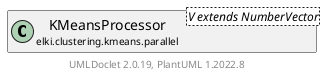 @startuml
    remove .*\.(Instance|Par|Parameterizer|Factory)$
    set namespaceSeparator none
    hide empty fields
    hide empty methods

    class "<size:14>KMeansProcessor.Instance\n<size:10>elki.clustering.kmeans.parallel" as elki.clustering.kmeans.parallel.KMeansProcessor.Instance<V extends NumberVector> [[KMeansProcessor.Instance.html]] {
        -relation: Relation<V extends NumberVector>
        -distance: NumberVectorDistance<? super NumberVector>
        -assignment: WritableIntegerDataStore
        -means: double[]
        -centroids: double[]
        -sizes: int[]
        -varsum: double[]
        -changed: boolean
        +Instance(Relation<V extends NumberVector>, NumberVectorDistance<? super NumberVector>, WritableIntegerDataStore, double[])
        +map(DBIDRef): void
    }

    interface "<size:14>Processor.Instance\n<size:10>elki.parallel.processor" as elki.parallel.processor.Processor.Instance [[../../../parallel/processor/Processor.Instance.html]] {
        {abstract} +map(DBIDRef): void
    }
    class "<size:14>KMeansProcessor\n<size:10>elki.clustering.kmeans.parallel" as elki.clustering.kmeans.parallel.KMeansProcessor<V extends NumberVector> [[KMeansProcessor.html]]

    elki.parallel.processor.Processor.Instance <|.. elki.clustering.kmeans.parallel.KMeansProcessor.Instance
    elki.clustering.kmeans.parallel.KMeansProcessor +-- elki.clustering.kmeans.parallel.KMeansProcessor.Instance

    center footer UMLDoclet 2.0.19, PlantUML 1.2022.8
@enduml
